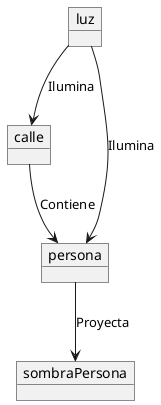 @startuml

object "luz" as FuenteDeLuz
object "calle" as Escenario
object "persona" as  Objeto
object "sombraPersona" as Sombra

FuenteDeLuz --> Escenario : Ilumina
FuenteDeLuz --> Objeto : Ilumina
Escenario --> Objeto : Contiene
Objeto --> Sombra : Proyecta
@enduml
